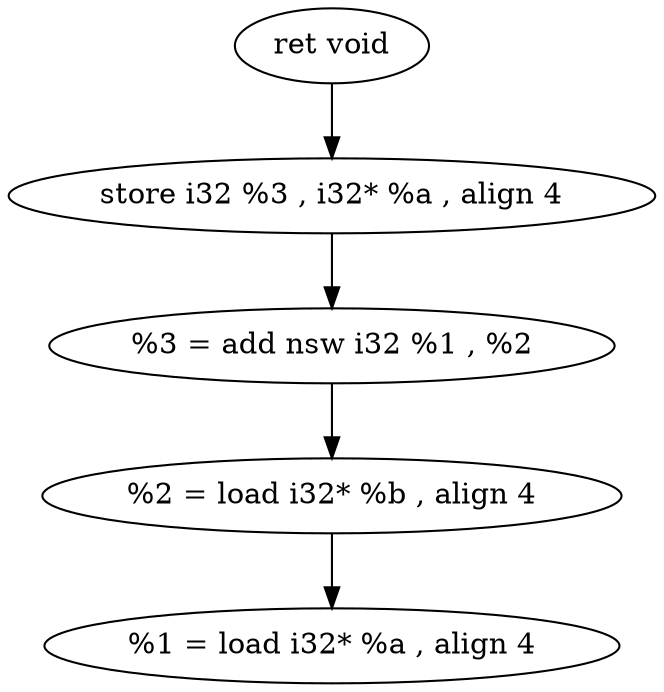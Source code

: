 digraph {
	graph [bb="0,0,310,324"];
	node [label="\N"];
	75	 [height=0.5,
		label="%1 = load i32* %a , align 4",
		pos="155,18",
		width=3.8394];
	76	 [height=0.5,
		label="%2 = load i32* %b , align 4",
		pos="155,90",
		width=3.8623];
	76 -> 75	 [pos="e,155,36.104 155,71.697 155,63.983 155,54.712 155,46.112"];
	77	 [height=0.5,
		label="%3 = add nsw i32 %1 , %2",
		pos="155,162",
		width=3.7616];
	77 -> 76	 [pos="e,155,108.1 155,143.7 155,135.98 155,126.71 155,118.11"];
	78	 [height=0.5,
		label="store i32 %3 , i32* %a , align 4",
		pos="155,234",
		width=4.3102];
	78 -> 77	 [pos="e,155,180.1 155,215.7 155,207.98 155,198.71 155,190.11"];
	79	 [height=0.5,
		label="ret void",
		pos="155,306",
		width=1.2888];
	79 -> 78	 [pos="e,155,252.1 155,287.7 155,279.98 155,270.71 155,262.11"];
}
